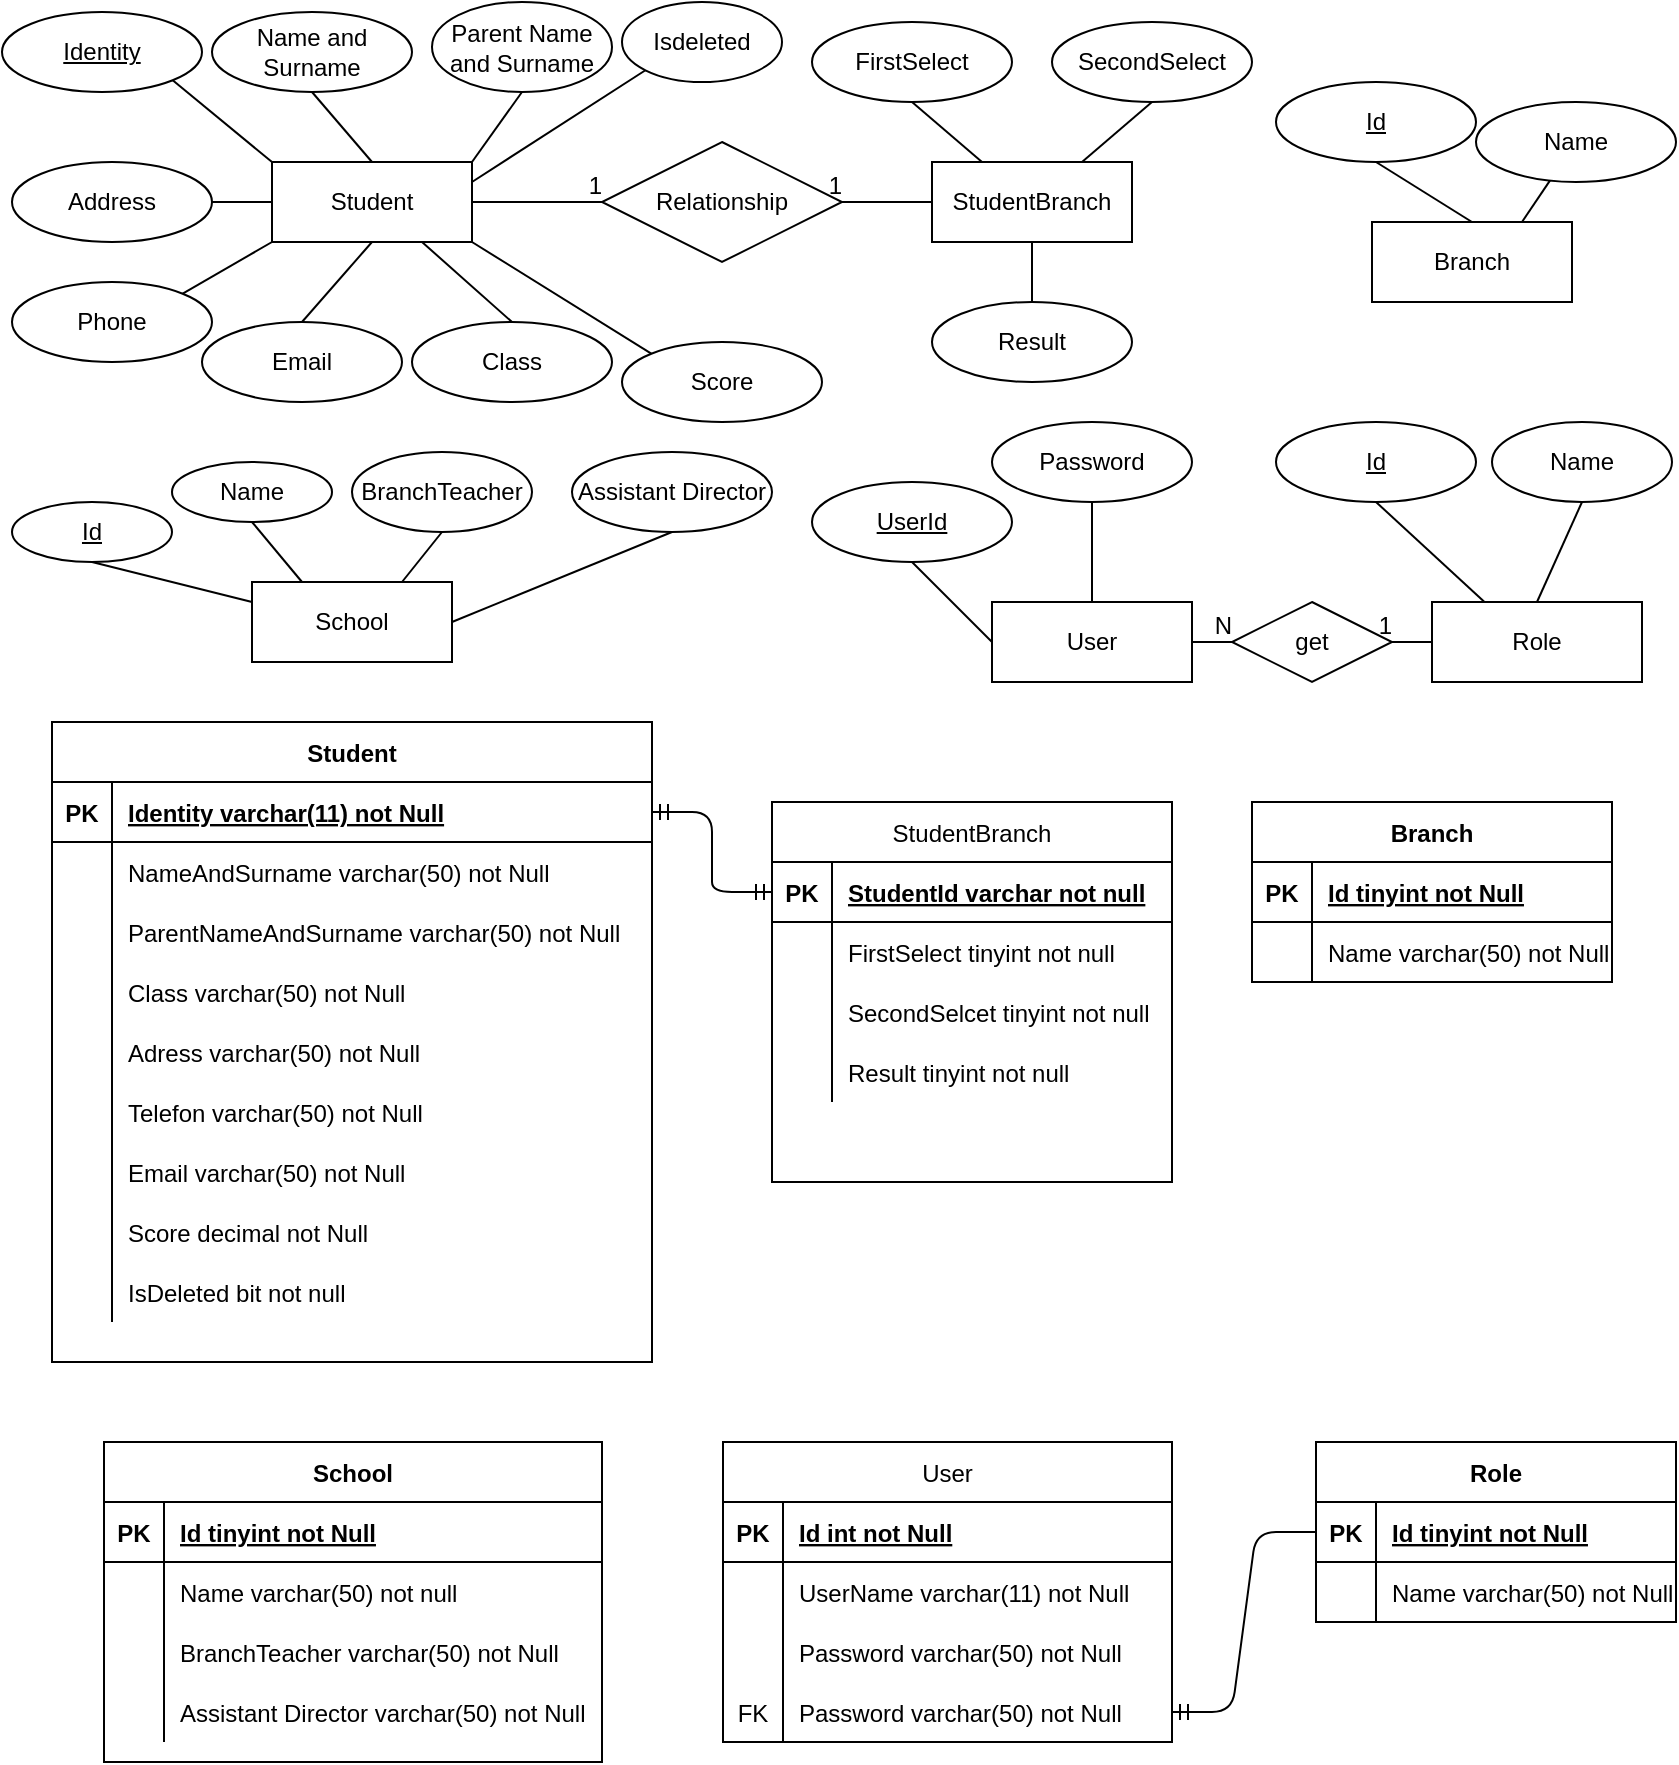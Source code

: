 <mxfile version="14.9.0" type="device"><diagram id="R2lEEEUBdFMjLlhIrx00" name="Page-1"><mxGraphModel dx="1422" dy="794" grid="1" gridSize="10" guides="1" tooltips="1" connect="1" arrows="1" fold="1" page="1" pageScale="1" pageWidth="850" pageHeight="1100" math="0" shadow="0" extFonts="Permanent Marker^https://fonts.googleapis.com/css?family=Permanent+Marker"><root><mxCell id="0"/><mxCell id="1" parent="0"/><mxCell id="97De8J7wqpMZBwGuf4JC-1" value="Student" style="whiteSpace=wrap;html=1;align=center;" parent="1" vertex="1"><mxGeometry x="140" y="90" width="100" height="40" as="geometry"/></mxCell><mxCell id="97De8J7wqpMZBwGuf4JC-2" value="Identity" style="ellipse;whiteSpace=wrap;html=1;align=center;fontStyle=4;" parent="1" vertex="1"><mxGeometry x="5" y="15" width="100" height="40" as="geometry"/></mxCell><mxCell id="97De8J7wqpMZBwGuf4JC-3" value="" style="endArrow=none;html=1;rounded=0;exitX=1;exitY=1;exitDx=0;exitDy=0;entryX=0;entryY=0;entryDx=0;entryDy=0;" parent="1" source="97De8J7wqpMZBwGuf4JC-2" target="97De8J7wqpMZBwGuf4JC-1" edge="1"><mxGeometry relative="1" as="geometry"><mxPoint x="340" y="200" as="sourcePoint"/><mxPoint x="500" y="200" as="targetPoint"/></mxGeometry></mxCell><mxCell id="97De8J7wqpMZBwGuf4JC-4" value="Name and Surname" style="ellipse;whiteSpace=wrap;html=1;align=center;" parent="1" vertex="1"><mxGeometry x="110" y="15" width="100" height="40" as="geometry"/></mxCell><mxCell id="97De8J7wqpMZBwGuf4JC-5" value="" style="endArrow=none;html=1;rounded=0;exitX=0.5;exitY=0;exitDx=0;exitDy=0;entryX=0.5;entryY=1;entryDx=0;entryDy=0;" parent="1" source="97De8J7wqpMZBwGuf4JC-1" target="97De8J7wqpMZBwGuf4JC-4" edge="1"><mxGeometry relative="1" as="geometry"><mxPoint x="340" y="200" as="sourcePoint"/><mxPoint x="500" y="200" as="targetPoint"/></mxGeometry></mxCell><mxCell id="97De8J7wqpMZBwGuf4JC-6" value="Parent Name and Surname" style="ellipse;whiteSpace=wrap;html=1;align=center;" parent="1" vertex="1"><mxGeometry x="220" y="10" width="90" height="45" as="geometry"/></mxCell><mxCell id="97De8J7wqpMZBwGuf4JC-7" value="" style="endArrow=none;html=1;rounded=0;exitX=1;exitY=0;exitDx=0;exitDy=0;entryX=0.5;entryY=1;entryDx=0;entryDy=0;" parent="1" source="97De8J7wqpMZBwGuf4JC-1" target="97De8J7wqpMZBwGuf4JC-6" edge="1"><mxGeometry relative="1" as="geometry"><mxPoint x="340" y="190" as="sourcePoint"/><mxPoint x="500" y="190" as="targetPoint"/></mxGeometry></mxCell><mxCell id="97De8J7wqpMZBwGuf4JC-8" value="Address" style="ellipse;whiteSpace=wrap;html=1;align=center;" parent="1" vertex="1"><mxGeometry x="10" y="90" width="100" height="40" as="geometry"/></mxCell><mxCell id="97De8J7wqpMZBwGuf4JC-9" value="" style="endArrow=none;html=1;rounded=0;exitX=1;exitY=0.5;exitDx=0;exitDy=0;entryX=0;entryY=0.5;entryDx=0;entryDy=0;" parent="1" source="97De8J7wqpMZBwGuf4JC-8" target="97De8J7wqpMZBwGuf4JC-1" edge="1"><mxGeometry relative="1" as="geometry"><mxPoint x="340" y="190" as="sourcePoint"/><mxPoint x="150" y="130" as="targetPoint"/></mxGeometry></mxCell><mxCell id="97De8J7wqpMZBwGuf4JC-10" value="Phone" style="ellipse;whiteSpace=wrap;html=1;align=center;" parent="1" vertex="1"><mxGeometry x="10" y="150" width="100" height="40" as="geometry"/></mxCell><mxCell id="97De8J7wqpMZBwGuf4JC-11" value="Email" style="ellipse;whiteSpace=wrap;html=1;align=center;" parent="1" vertex="1"><mxGeometry x="105" y="170" width="100" height="40" as="geometry"/></mxCell><mxCell id="97De8J7wqpMZBwGuf4JC-12" value="" style="endArrow=none;html=1;rounded=0;exitX=1;exitY=0;exitDx=0;exitDy=0;entryX=0;entryY=1;entryDx=0;entryDy=0;" parent="1" source="97De8J7wqpMZBwGuf4JC-10" target="97De8J7wqpMZBwGuf4JC-1" edge="1"><mxGeometry relative="1" as="geometry"><mxPoint x="340" y="190" as="sourcePoint"/><mxPoint x="500" y="190" as="targetPoint"/></mxGeometry></mxCell><mxCell id="97De8J7wqpMZBwGuf4JC-13" value="" style="endArrow=none;html=1;rounded=0;exitX=0.5;exitY=0;exitDx=0;exitDy=0;entryX=0.5;entryY=1;entryDx=0;entryDy=0;" parent="1" source="97De8J7wqpMZBwGuf4JC-11" target="97De8J7wqpMZBwGuf4JC-1" edge="1"><mxGeometry relative="1" as="geometry"><mxPoint x="340" y="190" as="sourcePoint"/><mxPoint x="500" y="190" as="targetPoint"/></mxGeometry></mxCell><mxCell id="97De8J7wqpMZBwGuf4JC-14" value="Branch" style="whiteSpace=wrap;html=1;align=center;" parent="1" vertex="1"><mxGeometry x="690" y="120" width="100" height="40" as="geometry"/></mxCell><mxCell id="97De8J7wqpMZBwGuf4JC-15" value="Id" style="ellipse;whiteSpace=wrap;html=1;align=center;fontStyle=4;" parent="1" vertex="1"><mxGeometry x="642" y="50" width="100" height="40" as="geometry"/></mxCell><mxCell id="97De8J7wqpMZBwGuf4JC-16" value="" style="endArrow=none;html=1;rounded=0;exitX=0.5;exitY=1;exitDx=0;exitDy=0;entryX=0.5;entryY=0;entryDx=0;entryDy=0;" parent="1" source="97De8J7wqpMZBwGuf4JC-15" target="97De8J7wqpMZBwGuf4JC-14" edge="1"><mxGeometry relative="1" as="geometry"><mxPoint x="340" y="180" as="sourcePoint"/><mxPoint x="500" y="180" as="targetPoint"/></mxGeometry></mxCell><mxCell id="97De8J7wqpMZBwGuf4JC-17" value="Name" style="ellipse;whiteSpace=wrap;html=1;align=center;" parent="1" vertex="1"><mxGeometry x="742" y="60" width="100" height="40" as="geometry"/></mxCell><mxCell id="97De8J7wqpMZBwGuf4JC-18" value="" style="endArrow=none;html=1;rounded=0;exitX=0.75;exitY=0;exitDx=0;exitDy=0;" parent="1" source="97De8J7wqpMZBwGuf4JC-14" target="97De8J7wqpMZBwGuf4JC-17" edge="1"><mxGeometry relative="1" as="geometry"><mxPoint x="340" y="180" as="sourcePoint"/><mxPoint x="500" y="180" as="targetPoint"/></mxGeometry></mxCell><mxCell id="97De8J7wqpMZBwGuf4JC-25" value="FirstSelect" style="ellipse;whiteSpace=wrap;html=1;align=center;" parent="1" vertex="1"><mxGeometry x="410" y="20" width="100" height="40" as="geometry"/></mxCell><mxCell id="97De8J7wqpMZBwGuf4JC-26" value="SecondSelect" style="ellipse;whiteSpace=wrap;html=1;align=center;" parent="1" vertex="1"><mxGeometry x="530" y="20" width="100" height="40" as="geometry"/></mxCell><mxCell id="97De8J7wqpMZBwGuf4JC-27" value="" style="endArrow=none;html=1;rounded=0;entryX=0.5;entryY=1;entryDx=0;entryDy=0;exitX=0.25;exitY=0;exitDx=0;exitDy=0;" parent="1" source="XwxgUfTEOvH35f6z89Vo-7" target="97De8J7wqpMZBwGuf4JC-25" edge="1"><mxGeometry relative="1" as="geometry"><mxPoint x="464" y="80" as="sourcePoint"/><mxPoint x="442" y="60" as="targetPoint"/></mxGeometry></mxCell><mxCell id="97De8J7wqpMZBwGuf4JC-28" value="" style="endArrow=none;html=1;rounded=0;exitX=0.75;exitY=0;exitDx=0;exitDy=0;entryX=0.5;entryY=1;entryDx=0;entryDy=0;" parent="1" source="XwxgUfTEOvH35f6z89Vo-7" target="97De8J7wqpMZBwGuf4JC-26" edge="1"><mxGeometry relative="1" as="geometry"><mxPoint x="512.0" y="95" as="sourcePoint"/><mxPoint x="540" y="70" as="targetPoint"/></mxGeometry></mxCell><mxCell id="97De8J7wqpMZBwGuf4JC-31" value="Class" style="ellipse;whiteSpace=wrap;html=1;align=center;" parent="1" vertex="1"><mxGeometry x="210" y="170" width="100" height="40" as="geometry"/></mxCell><mxCell id="97De8J7wqpMZBwGuf4JC-32" value="" style="endArrow=none;html=1;rounded=0;entryX=0.5;entryY=0;entryDx=0;entryDy=0;exitX=0.75;exitY=1;exitDx=0;exitDy=0;" parent="1" source="97De8J7wqpMZBwGuf4JC-1" target="97De8J7wqpMZBwGuf4JC-31" edge="1"><mxGeometry relative="1" as="geometry"><mxPoint x="250" y="140" as="sourcePoint"/><mxPoint x="290" y="150" as="targetPoint"/></mxGeometry></mxCell><mxCell id="97De8J7wqpMZBwGuf4JC-33" value="School" style="whiteSpace=wrap;html=1;align=center;" parent="1" vertex="1"><mxGeometry x="130" y="300" width="100" height="40" as="geometry"/></mxCell><mxCell id="97De8J7wqpMZBwGuf4JC-34" value="Id" style="ellipse;whiteSpace=wrap;html=1;align=center;fontStyle=4;" parent="1" vertex="1"><mxGeometry x="10" y="260" width="80" height="30" as="geometry"/></mxCell><mxCell id="97De8J7wqpMZBwGuf4JC-35" value="Name" style="ellipse;whiteSpace=wrap;html=1;align=center;" parent="1" vertex="1"><mxGeometry x="90" y="240" width="80" height="30" as="geometry"/></mxCell><mxCell id="97De8J7wqpMZBwGuf4JC-36" value="BranchTeacher" style="ellipse;whiteSpace=wrap;html=1;align=center;" parent="1" vertex="1"><mxGeometry x="180" y="235" width="90" height="40" as="geometry"/></mxCell><mxCell id="97De8J7wqpMZBwGuf4JC-37" value="Assistant Director" style="ellipse;whiteSpace=wrap;html=1;align=center;" parent="1" vertex="1"><mxGeometry x="290" y="235" width="100" height="40" as="geometry"/></mxCell><mxCell id="97De8J7wqpMZBwGuf4JC-38" value="" style="endArrow=none;html=1;rounded=0;exitX=0.5;exitY=1;exitDx=0;exitDy=0;entryX=0;entryY=0.25;entryDx=0;entryDy=0;" parent="1" source="97De8J7wqpMZBwGuf4JC-34" target="97De8J7wqpMZBwGuf4JC-33" edge="1"><mxGeometry relative="1" as="geometry"><mxPoint x="340" y="280" as="sourcePoint"/><mxPoint x="500" y="280" as="targetPoint"/></mxGeometry></mxCell><mxCell id="97De8J7wqpMZBwGuf4JC-39" value="" style="endArrow=none;html=1;rounded=0;exitX=0.25;exitY=0;exitDx=0;exitDy=0;entryX=0.5;entryY=1;entryDx=0;entryDy=0;" parent="1" source="97De8J7wqpMZBwGuf4JC-33" target="97De8J7wqpMZBwGuf4JC-35" edge="1"><mxGeometry relative="1" as="geometry"><mxPoint x="340" y="280" as="sourcePoint"/><mxPoint x="500" y="280" as="targetPoint"/></mxGeometry></mxCell><mxCell id="97De8J7wqpMZBwGuf4JC-40" value="" style="endArrow=none;html=1;rounded=0;entryX=0.5;entryY=1;entryDx=0;entryDy=0;exitX=0.75;exitY=0;exitDx=0;exitDy=0;" parent="1" source="97De8J7wqpMZBwGuf4JC-33" target="97De8J7wqpMZBwGuf4JC-36" edge="1"><mxGeometry relative="1" as="geometry"><mxPoint x="200" y="290" as="sourcePoint"/><mxPoint x="220" y="280" as="targetPoint"/></mxGeometry></mxCell><mxCell id="97De8J7wqpMZBwGuf4JC-41" value="" style="endArrow=none;html=1;rounded=0;exitX=1;exitY=0.5;exitDx=0;exitDy=0;entryX=0.5;entryY=1;entryDx=0;entryDy=0;" parent="1" source="97De8J7wqpMZBwGuf4JC-33" target="97De8J7wqpMZBwGuf4JC-37" edge="1"><mxGeometry relative="1" as="geometry"><mxPoint x="340" y="280" as="sourcePoint"/><mxPoint x="500" y="280" as="targetPoint"/></mxGeometry></mxCell><mxCell id="97De8J7wqpMZBwGuf4JC-42" value="Student" style="shape=table;startSize=30;container=1;collapsible=1;childLayout=tableLayout;fixedRows=1;rowLines=0;fontStyle=1;align=center;resizeLast=1;" parent="1" vertex="1"><mxGeometry x="30" y="370" width="300" height="320" as="geometry"/></mxCell><mxCell id="97De8J7wqpMZBwGuf4JC-43" value="" style="shape=partialRectangle;collapsible=0;dropTarget=0;pointerEvents=0;fillColor=none;top=0;left=0;bottom=1;right=0;points=[[0,0.5],[1,0.5]];portConstraint=eastwest;" parent="97De8J7wqpMZBwGuf4JC-42" vertex="1"><mxGeometry y="30" width="300" height="30" as="geometry"/></mxCell><mxCell id="97De8J7wqpMZBwGuf4JC-44" value="PK" style="shape=partialRectangle;connectable=0;fillColor=none;top=0;left=0;bottom=0;right=0;fontStyle=1;overflow=hidden;" parent="97De8J7wqpMZBwGuf4JC-43" vertex="1"><mxGeometry width="30" height="30" as="geometry"/></mxCell><mxCell id="97De8J7wqpMZBwGuf4JC-45" value="Identity varchar(11) not Null" style="shape=partialRectangle;connectable=0;fillColor=none;top=0;left=0;bottom=0;right=0;align=left;spacingLeft=6;fontStyle=5;overflow=hidden;" parent="97De8J7wqpMZBwGuf4JC-43" vertex="1"><mxGeometry x="30" width="270" height="30" as="geometry"/></mxCell><mxCell id="97De8J7wqpMZBwGuf4JC-46" value="" style="shape=partialRectangle;collapsible=0;dropTarget=0;pointerEvents=0;fillColor=none;top=0;left=0;bottom=0;right=0;points=[[0,0.5],[1,0.5]];portConstraint=eastwest;" parent="97De8J7wqpMZBwGuf4JC-42" vertex="1"><mxGeometry y="60" width="300" height="30" as="geometry"/></mxCell><mxCell id="97De8J7wqpMZBwGuf4JC-47" value="" style="shape=partialRectangle;connectable=0;fillColor=none;top=0;left=0;bottom=0;right=0;editable=1;overflow=hidden;" parent="97De8J7wqpMZBwGuf4JC-46" vertex="1"><mxGeometry width="30" height="30" as="geometry"/></mxCell><mxCell id="97De8J7wqpMZBwGuf4JC-48" value="NameAndSurname varchar(50) not Null" style="shape=partialRectangle;connectable=0;fillColor=none;top=0;left=0;bottom=0;right=0;align=left;spacingLeft=6;overflow=hidden;" parent="97De8J7wqpMZBwGuf4JC-46" vertex="1"><mxGeometry x="30" width="270" height="30" as="geometry"/></mxCell><mxCell id="97De8J7wqpMZBwGuf4JC-49" value="" style="shape=partialRectangle;collapsible=0;dropTarget=0;pointerEvents=0;fillColor=none;top=0;left=0;bottom=0;right=0;points=[[0,0.5],[1,0.5]];portConstraint=eastwest;" parent="97De8J7wqpMZBwGuf4JC-42" vertex="1"><mxGeometry y="90" width="300" height="30" as="geometry"/></mxCell><mxCell id="97De8J7wqpMZBwGuf4JC-50" value="" style="shape=partialRectangle;connectable=0;fillColor=none;top=0;left=0;bottom=0;right=0;editable=1;overflow=hidden;" parent="97De8J7wqpMZBwGuf4JC-49" vertex="1"><mxGeometry width="30" height="30" as="geometry"/></mxCell><mxCell id="97De8J7wqpMZBwGuf4JC-51" value="ParentNameAndSurname varchar(50) not Null" style="shape=partialRectangle;connectable=0;fillColor=none;top=0;left=0;bottom=0;right=0;align=left;spacingLeft=6;overflow=hidden;" parent="97De8J7wqpMZBwGuf4JC-49" vertex="1"><mxGeometry x="30" width="270" height="30" as="geometry"/></mxCell><mxCell id="97De8J7wqpMZBwGuf4JC-52" value="" style="shape=partialRectangle;collapsible=0;dropTarget=0;pointerEvents=0;fillColor=none;top=0;left=0;bottom=0;right=0;points=[[0,0.5],[1,0.5]];portConstraint=eastwest;" parent="97De8J7wqpMZBwGuf4JC-42" vertex="1"><mxGeometry y="120" width="300" height="30" as="geometry"/></mxCell><mxCell id="97De8J7wqpMZBwGuf4JC-53" value="" style="shape=partialRectangle;connectable=0;fillColor=none;top=0;left=0;bottom=0;right=0;editable=1;overflow=hidden;" parent="97De8J7wqpMZBwGuf4JC-52" vertex="1"><mxGeometry width="30" height="30" as="geometry"/></mxCell><mxCell id="97De8J7wqpMZBwGuf4JC-54" value="Class varchar(50) not Null" style="shape=partialRectangle;connectable=0;fillColor=none;top=0;left=0;bottom=0;right=0;align=left;spacingLeft=6;overflow=hidden;" parent="97De8J7wqpMZBwGuf4JC-52" vertex="1"><mxGeometry x="30" width="270" height="30" as="geometry"/></mxCell><mxCell id="97De8J7wqpMZBwGuf4JC-55" value="" style="shape=partialRectangle;collapsible=0;dropTarget=0;pointerEvents=0;fillColor=none;top=0;left=0;bottom=0;right=0;points=[[0,0.5],[1,0.5]];portConstraint=eastwest;" parent="97De8J7wqpMZBwGuf4JC-42" vertex="1"><mxGeometry y="150" width="300" height="30" as="geometry"/></mxCell><mxCell id="97De8J7wqpMZBwGuf4JC-56" value="" style="shape=partialRectangle;connectable=0;fillColor=none;top=0;left=0;bottom=0;right=0;editable=1;overflow=hidden;" parent="97De8J7wqpMZBwGuf4JC-55" vertex="1"><mxGeometry width="30" height="30" as="geometry"/></mxCell><mxCell id="97De8J7wqpMZBwGuf4JC-57" value="Adress varchar(50) not Null" style="shape=partialRectangle;connectable=0;fillColor=none;top=0;left=0;bottom=0;right=0;align=left;spacingLeft=6;overflow=hidden;" parent="97De8J7wqpMZBwGuf4JC-55" vertex="1"><mxGeometry x="30" width="270" height="30" as="geometry"/></mxCell><mxCell id="97De8J7wqpMZBwGuf4JC-58" value="" style="shape=partialRectangle;collapsible=0;dropTarget=0;pointerEvents=0;fillColor=none;top=0;left=0;bottom=0;right=0;points=[[0,0.5],[1,0.5]];portConstraint=eastwest;" parent="97De8J7wqpMZBwGuf4JC-42" vertex="1"><mxGeometry y="180" width="300" height="30" as="geometry"/></mxCell><mxCell id="97De8J7wqpMZBwGuf4JC-59" value="" style="shape=partialRectangle;connectable=0;fillColor=none;top=0;left=0;bottom=0;right=0;editable=1;overflow=hidden;" parent="97De8J7wqpMZBwGuf4JC-58" vertex="1"><mxGeometry width="30" height="30" as="geometry"/></mxCell><mxCell id="97De8J7wqpMZBwGuf4JC-60" value="Telefon varchar(50) not Null" style="shape=partialRectangle;connectable=0;fillColor=none;top=0;left=0;bottom=0;right=0;align=left;spacingLeft=6;overflow=hidden;" parent="97De8J7wqpMZBwGuf4JC-58" vertex="1"><mxGeometry x="30" width="270" height="30" as="geometry"/></mxCell><mxCell id="97De8J7wqpMZBwGuf4JC-61" value="" style="shape=partialRectangle;collapsible=0;dropTarget=0;pointerEvents=0;fillColor=none;top=0;left=0;bottom=0;right=0;points=[[0,0.5],[1,0.5]];portConstraint=eastwest;" parent="97De8J7wqpMZBwGuf4JC-42" vertex="1"><mxGeometry y="210" width="300" height="30" as="geometry"/></mxCell><mxCell id="97De8J7wqpMZBwGuf4JC-62" value="" style="shape=partialRectangle;connectable=0;fillColor=none;top=0;left=0;bottom=0;right=0;editable=1;overflow=hidden;" parent="97De8J7wqpMZBwGuf4JC-61" vertex="1"><mxGeometry width="30" height="30" as="geometry"/></mxCell><mxCell id="97De8J7wqpMZBwGuf4JC-63" value="Email varchar(50) not Null" style="shape=partialRectangle;connectable=0;fillColor=none;top=0;left=0;bottom=0;right=0;align=left;spacingLeft=6;overflow=hidden;" parent="97De8J7wqpMZBwGuf4JC-61" vertex="1"><mxGeometry x="30" width="270" height="30" as="geometry"/></mxCell><mxCell id="vml99nLwDHOXrEJTXJeu-4" value="" style="shape=partialRectangle;collapsible=0;dropTarget=0;pointerEvents=0;fillColor=none;top=0;left=0;bottom=0;right=0;points=[[0,0.5],[1,0.5]];portConstraint=eastwest;" parent="97De8J7wqpMZBwGuf4JC-42" vertex="1"><mxGeometry y="240" width="300" height="30" as="geometry"/></mxCell><mxCell id="vml99nLwDHOXrEJTXJeu-5" value="" style="shape=partialRectangle;connectable=0;fillColor=none;top=0;left=0;bottom=0;right=0;editable=1;overflow=hidden;" parent="vml99nLwDHOXrEJTXJeu-4" vertex="1"><mxGeometry width="30" height="30" as="geometry"/></mxCell><mxCell id="vml99nLwDHOXrEJTXJeu-6" value="Score decimal not Null" style="shape=partialRectangle;connectable=0;fillColor=none;top=0;left=0;bottom=0;right=0;align=left;spacingLeft=6;overflow=hidden;" parent="vml99nLwDHOXrEJTXJeu-4" vertex="1"><mxGeometry x="30" width="270" height="30" as="geometry"/></mxCell><mxCell id="97De8J7wqpMZBwGuf4JC-107" value="" style="shape=partialRectangle;collapsible=0;dropTarget=0;pointerEvents=0;fillColor=none;top=0;left=0;bottom=0;right=0;points=[[0,0.5],[1,0.5]];portConstraint=eastwest;" parent="97De8J7wqpMZBwGuf4JC-42" vertex="1"><mxGeometry y="270" width="300" height="30" as="geometry"/></mxCell><mxCell id="97De8J7wqpMZBwGuf4JC-108" value="" style="shape=partialRectangle;connectable=0;fillColor=none;top=0;left=0;bottom=0;right=0;editable=1;overflow=hidden;fontStyle=1" parent="97De8J7wqpMZBwGuf4JC-107" vertex="1"><mxGeometry width="30" height="30" as="geometry"/></mxCell><mxCell id="97De8J7wqpMZBwGuf4JC-109" value="IsDeleted bit not null" style="shape=partialRectangle;connectable=0;fillColor=none;top=0;left=0;bottom=0;right=0;align=left;spacingLeft=6;overflow=hidden;" parent="97De8J7wqpMZBwGuf4JC-107" vertex="1"><mxGeometry x="30" width="270" height="30" as="geometry"/></mxCell><mxCell id="97De8J7wqpMZBwGuf4JC-64" value="Branch" style="shape=table;startSize=30;container=1;collapsible=1;childLayout=tableLayout;fixedRows=1;rowLines=0;fontStyle=1;align=center;resizeLast=1;" parent="1" vertex="1"><mxGeometry x="630" y="410" width="180" height="90" as="geometry"/></mxCell><mxCell id="97De8J7wqpMZBwGuf4JC-65" value="" style="shape=partialRectangle;collapsible=0;dropTarget=0;pointerEvents=0;fillColor=none;top=0;left=0;bottom=1;right=0;points=[[0,0.5],[1,0.5]];portConstraint=eastwest;" parent="97De8J7wqpMZBwGuf4JC-64" vertex="1"><mxGeometry y="30" width="180" height="30" as="geometry"/></mxCell><mxCell id="97De8J7wqpMZBwGuf4JC-66" value="PK" style="shape=partialRectangle;connectable=0;fillColor=none;top=0;left=0;bottom=0;right=0;fontStyle=1;overflow=hidden;" parent="97De8J7wqpMZBwGuf4JC-65" vertex="1"><mxGeometry width="30" height="30" as="geometry"/></mxCell><mxCell id="97De8J7wqpMZBwGuf4JC-67" value="Id tinyint not Null" style="shape=partialRectangle;connectable=0;fillColor=none;top=0;left=0;bottom=0;right=0;align=left;spacingLeft=6;fontStyle=5;overflow=hidden;" parent="97De8J7wqpMZBwGuf4JC-65" vertex="1"><mxGeometry x="30" width="150" height="30" as="geometry"/></mxCell><mxCell id="97De8J7wqpMZBwGuf4JC-68" value="" style="shape=partialRectangle;collapsible=0;dropTarget=0;pointerEvents=0;fillColor=none;top=0;left=0;bottom=0;right=0;points=[[0,0.5],[1,0.5]];portConstraint=eastwest;" parent="97De8J7wqpMZBwGuf4JC-64" vertex="1"><mxGeometry y="60" width="180" height="30" as="geometry"/></mxCell><mxCell id="97De8J7wqpMZBwGuf4JC-69" value="" style="shape=partialRectangle;connectable=0;fillColor=none;top=0;left=0;bottom=0;right=0;editable=1;overflow=hidden;" parent="97De8J7wqpMZBwGuf4JC-68" vertex="1"><mxGeometry width="30" height="30" as="geometry"/></mxCell><mxCell id="97De8J7wqpMZBwGuf4JC-70" value="Name varchar(50) not Null" style="shape=partialRectangle;connectable=0;fillColor=none;top=0;left=0;bottom=0;right=0;align=left;spacingLeft=6;overflow=hidden;" parent="97De8J7wqpMZBwGuf4JC-68" vertex="1"><mxGeometry x="30" width="150" height="30" as="geometry"/></mxCell><mxCell id="97De8J7wqpMZBwGuf4JC-77" value="StudentBranch" style="shape=table;startSize=30;container=1;collapsible=1;childLayout=tableLayout;fixedRows=1;rowLines=0;fontStyle=0;align=center;resizeLast=1;" parent="1" vertex="1"><mxGeometry x="390" y="410" width="200" height="190" as="geometry"/></mxCell><mxCell id="97De8J7wqpMZBwGuf4JC-78" value="" style="shape=partialRectangle;collapsible=0;dropTarget=0;pointerEvents=0;fillColor=none;top=0;left=0;bottom=1;right=0;points=[[0,0.5],[1,0.5]];portConstraint=eastwest;" parent="97De8J7wqpMZBwGuf4JC-77" vertex="1"><mxGeometry y="30" width="200" height="30" as="geometry"/></mxCell><mxCell id="97De8J7wqpMZBwGuf4JC-79" value="PK" style="shape=partialRectangle;connectable=0;fillColor=none;top=0;left=0;bottom=0;right=0;fontStyle=1;overflow=hidden;" parent="97De8J7wqpMZBwGuf4JC-78" vertex="1"><mxGeometry width="30" height="30" as="geometry"/></mxCell><mxCell id="97De8J7wqpMZBwGuf4JC-80" value="StudentId varchar not null" style="shape=partialRectangle;connectable=0;fillColor=none;top=0;left=0;bottom=0;right=0;align=left;spacingLeft=6;fontStyle=5;overflow=hidden;" parent="97De8J7wqpMZBwGuf4JC-78" vertex="1"><mxGeometry x="30" width="170" height="30" as="geometry"/></mxCell><mxCell id="97De8J7wqpMZBwGuf4JC-84" value="" style="shape=partialRectangle;collapsible=0;dropTarget=0;pointerEvents=0;fillColor=none;top=0;left=0;bottom=0;right=0;points=[[0,0.5],[1,0.5]];portConstraint=eastwest;" parent="97De8J7wqpMZBwGuf4JC-77" vertex="1"><mxGeometry y="60" width="200" height="30" as="geometry"/></mxCell><mxCell id="97De8J7wqpMZBwGuf4JC-85" value="" style="shape=partialRectangle;connectable=0;fillColor=none;top=0;left=0;bottom=0;right=0;editable=1;overflow=hidden;fontStyle=1" parent="97De8J7wqpMZBwGuf4JC-84" vertex="1"><mxGeometry width="30" height="30" as="geometry"/></mxCell><mxCell id="97De8J7wqpMZBwGuf4JC-86" value="FirstSelect tinyint not null" style="shape=partialRectangle;connectable=0;fillColor=none;top=0;left=0;bottom=0;right=0;align=left;spacingLeft=6;overflow=hidden;" parent="97De8J7wqpMZBwGuf4JC-84" vertex="1"><mxGeometry x="30" width="170" height="30" as="geometry"/></mxCell><mxCell id="97De8J7wqpMZBwGuf4JC-87" value="" style="shape=partialRectangle;collapsible=0;dropTarget=0;pointerEvents=0;fillColor=none;top=0;left=0;bottom=0;right=0;points=[[0,0.5],[1,0.5]];portConstraint=eastwest;" parent="97De8J7wqpMZBwGuf4JC-77" vertex="1"><mxGeometry y="90" width="200" height="30" as="geometry"/></mxCell><mxCell id="97De8J7wqpMZBwGuf4JC-88" value="" style="shape=partialRectangle;connectable=0;fillColor=none;top=0;left=0;bottom=0;right=0;editable=1;overflow=hidden;fontStyle=1" parent="97De8J7wqpMZBwGuf4JC-87" vertex="1"><mxGeometry width="30" height="30" as="geometry"/></mxCell><mxCell id="97De8J7wqpMZBwGuf4JC-89" value="SecondSelcet tinyint not null" style="shape=partialRectangle;connectable=0;fillColor=none;top=0;left=0;bottom=0;right=0;align=left;spacingLeft=6;overflow=hidden;" parent="97De8J7wqpMZBwGuf4JC-87" vertex="1"><mxGeometry x="30" width="170" height="30" as="geometry"/></mxCell><mxCell id="_RG1Hf5P9m7vRYB4KNyP-4" value="" style="shape=partialRectangle;collapsible=0;dropTarget=0;pointerEvents=0;fillColor=none;top=0;left=0;bottom=0;right=0;points=[[0,0.5],[1,0.5]];portConstraint=eastwest;" vertex="1" parent="97De8J7wqpMZBwGuf4JC-77"><mxGeometry y="120" width="200" height="30" as="geometry"/></mxCell><mxCell id="_RG1Hf5P9m7vRYB4KNyP-5" value="" style="shape=partialRectangle;connectable=0;fillColor=none;top=0;left=0;bottom=0;right=0;editable=1;overflow=hidden;fontStyle=1" vertex="1" parent="_RG1Hf5P9m7vRYB4KNyP-4"><mxGeometry width="30" height="30" as="geometry"/></mxCell><mxCell id="_RG1Hf5P9m7vRYB4KNyP-6" value="Result tinyint not null" style="shape=partialRectangle;connectable=0;fillColor=none;top=0;left=0;bottom=0;right=0;align=left;spacingLeft=6;overflow=hidden;" vertex="1" parent="_RG1Hf5P9m7vRYB4KNyP-4"><mxGeometry x="30" width="170" height="30" as="geometry"/></mxCell><mxCell id="97De8J7wqpMZBwGuf4JC-94" value="School" style="shape=table;startSize=30;container=1;collapsible=1;childLayout=tableLayout;fixedRows=1;rowLines=0;fontStyle=1;align=center;resizeLast=1;" parent="1" vertex="1"><mxGeometry x="56" y="730" width="249" height="160" as="geometry"/></mxCell><mxCell id="97De8J7wqpMZBwGuf4JC-95" value="" style="shape=partialRectangle;collapsible=0;dropTarget=0;pointerEvents=0;fillColor=none;top=0;left=0;bottom=1;right=0;points=[[0,0.5],[1,0.5]];portConstraint=eastwest;" parent="97De8J7wqpMZBwGuf4JC-94" vertex="1"><mxGeometry y="30" width="249" height="30" as="geometry"/></mxCell><mxCell id="97De8J7wqpMZBwGuf4JC-96" value="PK" style="shape=partialRectangle;connectable=0;fillColor=none;top=0;left=0;bottom=0;right=0;fontStyle=1;overflow=hidden;" parent="97De8J7wqpMZBwGuf4JC-95" vertex="1"><mxGeometry width="30" height="30" as="geometry"/></mxCell><mxCell id="97De8J7wqpMZBwGuf4JC-97" value="Id tinyint not Null" style="shape=partialRectangle;connectable=0;fillColor=none;top=0;left=0;bottom=0;right=0;align=left;spacingLeft=6;fontStyle=5;overflow=hidden;" parent="97De8J7wqpMZBwGuf4JC-95" vertex="1"><mxGeometry x="30" width="219" height="30" as="geometry"/></mxCell><mxCell id="97De8J7wqpMZBwGuf4JC-98" value="" style="shape=partialRectangle;collapsible=0;dropTarget=0;pointerEvents=0;fillColor=none;top=0;left=0;bottom=0;right=0;points=[[0,0.5],[1,0.5]];portConstraint=eastwest;" parent="97De8J7wqpMZBwGuf4JC-94" vertex="1"><mxGeometry y="60" width="249" height="30" as="geometry"/></mxCell><mxCell id="97De8J7wqpMZBwGuf4JC-99" value="" style="shape=partialRectangle;connectable=0;fillColor=none;top=0;left=0;bottom=0;right=0;editable=1;overflow=hidden;" parent="97De8J7wqpMZBwGuf4JC-98" vertex="1"><mxGeometry width="30" height="30" as="geometry"/></mxCell><mxCell id="97De8J7wqpMZBwGuf4JC-100" value="Name varchar(50) not null" style="shape=partialRectangle;connectable=0;fillColor=none;top=0;left=0;bottom=0;right=0;align=left;spacingLeft=6;overflow=hidden;" parent="97De8J7wqpMZBwGuf4JC-98" vertex="1"><mxGeometry x="30" width="219" height="30" as="geometry"/></mxCell><mxCell id="97De8J7wqpMZBwGuf4JC-101" value="" style="shape=partialRectangle;collapsible=0;dropTarget=0;pointerEvents=0;fillColor=none;top=0;left=0;bottom=0;right=0;points=[[0,0.5],[1,0.5]];portConstraint=eastwest;" parent="97De8J7wqpMZBwGuf4JC-94" vertex="1"><mxGeometry y="90" width="249" height="30" as="geometry"/></mxCell><mxCell id="97De8J7wqpMZBwGuf4JC-102" value="" style="shape=partialRectangle;connectable=0;fillColor=none;top=0;left=0;bottom=0;right=0;editable=1;overflow=hidden;" parent="97De8J7wqpMZBwGuf4JC-101" vertex="1"><mxGeometry width="30" height="30" as="geometry"/></mxCell><mxCell id="97De8J7wqpMZBwGuf4JC-103" value="BranchTeacher varchar(50) not Null" style="shape=partialRectangle;connectable=0;fillColor=none;top=0;left=0;bottom=0;right=0;align=left;spacingLeft=6;overflow=hidden;" parent="97De8J7wqpMZBwGuf4JC-101" vertex="1"><mxGeometry x="30" width="219" height="30" as="geometry"/></mxCell><mxCell id="97De8J7wqpMZBwGuf4JC-104" value="" style="shape=partialRectangle;collapsible=0;dropTarget=0;pointerEvents=0;fillColor=none;top=0;left=0;bottom=0;right=0;points=[[0,0.5],[1,0.5]];portConstraint=eastwest;" parent="97De8J7wqpMZBwGuf4JC-94" vertex="1"><mxGeometry y="120" width="249" height="30" as="geometry"/></mxCell><mxCell id="97De8J7wqpMZBwGuf4JC-105" value="" style="shape=partialRectangle;connectable=0;fillColor=none;top=0;left=0;bottom=0;right=0;editable=1;overflow=hidden;" parent="97De8J7wqpMZBwGuf4JC-104" vertex="1"><mxGeometry width="30" height="30" as="geometry"/></mxCell><mxCell id="97De8J7wqpMZBwGuf4JC-106" value="Assistant Director varchar(50) not Null" style="shape=partialRectangle;connectable=0;fillColor=none;top=0;left=0;bottom=0;right=0;align=left;spacingLeft=6;overflow=hidden;" parent="97De8J7wqpMZBwGuf4JC-104" vertex="1"><mxGeometry x="30" width="219" height="30" as="geometry"/></mxCell><mxCell id="vml99nLwDHOXrEJTXJeu-1" value="Score" style="ellipse;whiteSpace=wrap;html=1;align=center;" parent="1" vertex="1"><mxGeometry x="315" y="180" width="100" height="40" as="geometry"/></mxCell><mxCell id="vml99nLwDHOXrEJTXJeu-3" value="" style="endArrow=none;html=1;rounded=0;exitX=1;exitY=1;exitDx=0;exitDy=0;entryX=0;entryY=0;entryDx=0;entryDy=0;" parent="1" source="97De8J7wqpMZBwGuf4JC-1" target="vml99nLwDHOXrEJTXJeu-1" edge="1"><mxGeometry relative="1" as="geometry"><mxPoint x="570" y="300" as="sourcePoint"/><mxPoint x="300" y="140" as="targetPoint"/></mxGeometry></mxCell><mxCell id="5dJDabWyMKRMzFHYLf5F-2" value="UserId" style="ellipse;whiteSpace=wrap;html=1;align=center;fontStyle=4;" parent="1" vertex="1"><mxGeometry x="410" y="250" width="100" height="40" as="geometry"/></mxCell><mxCell id="5dJDabWyMKRMzFHYLf5F-3" value="User" style="whiteSpace=wrap;html=1;align=center;" parent="1" vertex="1"><mxGeometry x="500" y="310" width="100" height="40" as="geometry"/></mxCell><mxCell id="5dJDabWyMKRMzFHYLf5F-5" value="Password" style="ellipse;whiteSpace=wrap;html=1;align=center;" parent="1" vertex="1"><mxGeometry x="500" y="220" width="100" height="40" as="geometry"/></mxCell><mxCell id="5dJDabWyMKRMzFHYLf5F-6" value="" style="endArrow=none;html=1;rounded=0;exitX=0.5;exitY=1;exitDx=0;exitDy=0;entryX=0;entryY=0.5;entryDx=0;entryDy=0;" parent="1" source="5dJDabWyMKRMzFHYLf5F-2" target="5dJDabWyMKRMzFHYLf5F-3" edge="1"><mxGeometry relative="1" as="geometry"><mxPoint x="350" y="380" as="sourcePoint"/><mxPoint x="510" y="380" as="targetPoint"/></mxGeometry></mxCell><mxCell id="5dJDabWyMKRMzFHYLf5F-8" value="" style="endArrow=none;html=1;rounded=0;entryX=0.5;entryY=1;entryDx=0;entryDy=0;exitX=0.5;exitY=0;exitDx=0;exitDy=0;" parent="1" source="5dJDabWyMKRMzFHYLf5F-3" target="5dJDabWyMKRMzFHYLf5F-5" edge="1"><mxGeometry relative="1" as="geometry"><mxPoint x="350" y="380" as="sourcePoint"/><mxPoint x="510" y="380" as="targetPoint"/></mxGeometry></mxCell><mxCell id="5dJDabWyMKRMzFHYLf5F-9" value="User" style="shape=table;startSize=30;container=1;collapsible=1;childLayout=tableLayout;fixedRows=1;rowLines=0;fontStyle=0;align=center;resizeLast=1;" parent="1" vertex="1"><mxGeometry x="365.5" y="730" width="224.5" height="150" as="geometry"/></mxCell><mxCell id="5dJDabWyMKRMzFHYLf5F-10" value="" style="shape=partialRectangle;collapsible=0;dropTarget=0;pointerEvents=0;fillColor=none;top=0;left=0;bottom=1;right=0;points=[[0,0.5],[1,0.5]];portConstraint=eastwest;" parent="5dJDabWyMKRMzFHYLf5F-9" vertex="1"><mxGeometry y="30" width="224.5" height="30" as="geometry"/></mxCell><mxCell id="5dJDabWyMKRMzFHYLf5F-11" value="PK" style="shape=partialRectangle;connectable=0;fillColor=none;top=0;left=0;bottom=0;right=0;fontStyle=1;overflow=hidden;" parent="5dJDabWyMKRMzFHYLf5F-10" vertex="1"><mxGeometry width="30" height="30" as="geometry"/></mxCell><mxCell id="5dJDabWyMKRMzFHYLf5F-12" value="Id int not Null" style="shape=partialRectangle;connectable=0;fillColor=none;top=0;left=0;bottom=0;right=0;align=left;spacingLeft=6;fontStyle=5;overflow=hidden;" parent="5dJDabWyMKRMzFHYLf5F-10" vertex="1"><mxGeometry x="30" width="194.5" height="30" as="geometry"/></mxCell><mxCell id="5dJDabWyMKRMzFHYLf5F-13" value="" style="shape=partialRectangle;collapsible=0;dropTarget=0;pointerEvents=0;fillColor=none;top=0;left=0;bottom=0;right=0;points=[[0,0.5],[1,0.5]];portConstraint=eastwest;" parent="5dJDabWyMKRMzFHYLf5F-9" vertex="1"><mxGeometry y="60" width="224.5" height="30" as="geometry"/></mxCell><mxCell id="5dJDabWyMKRMzFHYLf5F-14" value="" style="shape=partialRectangle;connectable=0;fillColor=none;top=0;left=0;bottom=0;right=0;editable=1;overflow=hidden;" parent="5dJDabWyMKRMzFHYLf5F-13" vertex="1"><mxGeometry width="30" height="30" as="geometry"/></mxCell><mxCell id="5dJDabWyMKRMzFHYLf5F-15" value="UserName varchar(11) not Null" style="shape=partialRectangle;connectable=0;fillColor=none;top=0;left=0;bottom=0;right=0;align=left;spacingLeft=6;overflow=hidden;fontStyle=0" parent="5dJDabWyMKRMzFHYLf5F-13" vertex="1"><mxGeometry x="30" width="194.5" height="30" as="geometry"/></mxCell><mxCell id="5dJDabWyMKRMzFHYLf5F-16" value="" style="shape=partialRectangle;collapsible=0;dropTarget=0;pointerEvents=0;fillColor=none;top=0;left=0;bottom=0;right=0;points=[[0,0.5],[1,0.5]];portConstraint=eastwest;" parent="5dJDabWyMKRMzFHYLf5F-9" vertex="1"><mxGeometry y="90" width="224.5" height="30" as="geometry"/></mxCell><mxCell id="5dJDabWyMKRMzFHYLf5F-17" value="" style="shape=partialRectangle;connectable=0;fillColor=none;top=0;left=0;bottom=0;right=0;editable=1;overflow=hidden;" parent="5dJDabWyMKRMzFHYLf5F-16" vertex="1"><mxGeometry width="30" height="30" as="geometry"/></mxCell><mxCell id="5dJDabWyMKRMzFHYLf5F-18" value="Password varchar(50) not Null" style="shape=partialRectangle;connectable=0;fillColor=none;top=0;left=0;bottom=0;right=0;align=left;spacingLeft=6;overflow=hidden;" parent="5dJDabWyMKRMzFHYLf5F-16" vertex="1"><mxGeometry x="30" width="194.5" height="30" as="geometry"/></mxCell><mxCell id="b1QL6RKw7XIhvOLgPrYL-24" value="" style="shape=partialRectangle;collapsible=0;dropTarget=0;pointerEvents=0;fillColor=none;top=0;left=0;bottom=0;right=0;points=[[0,0.5],[1,0.5]];portConstraint=eastwest;" parent="5dJDabWyMKRMzFHYLf5F-9" vertex="1"><mxGeometry y="120" width="224.5" height="30" as="geometry"/></mxCell><mxCell id="b1QL6RKw7XIhvOLgPrYL-25" value="FK" style="shape=partialRectangle;connectable=0;fillColor=none;top=0;left=0;bottom=0;right=0;editable=1;overflow=hidden;" parent="b1QL6RKw7XIhvOLgPrYL-24" vertex="1"><mxGeometry width="30" height="30" as="geometry"/></mxCell><mxCell id="b1QL6RKw7XIhvOLgPrYL-26" value="Password varchar(50) not Null" style="shape=partialRectangle;connectable=0;fillColor=none;top=0;left=0;bottom=0;right=0;align=left;spacingLeft=6;overflow=hidden;" parent="b1QL6RKw7XIhvOLgPrYL-24" vertex="1"><mxGeometry x="30" width="194.5" height="30" as="geometry"/></mxCell><mxCell id="XwxgUfTEOvH35f6z89Vo-7" value="StudentBranch" style="whiteSpace=wrap;html=1;align=center;" parent="1" vertex="1"><mxGeometry x="470" y="90" width="100" height="40" as="geometry"/></mxCell><mxCell id="XwxgUfTEOvH35f6z89Vo-8" value="Relationship" style="shape=rhombus;perimeter=rhombusPerimeter;whiteSpace=wrap;html=1;align=center;" parent="1" vertex="1"><mxGeometry x="305" y="80" width="120" height="60" as="geometry"/></mxCell><mxCell id="XwxgUfTEOvH35f6z89Vo-12" value="" style="endArrow=none;html=1;rounded=0;exitX=1;exitY=0.5;exitDx=0;exitDy=0;entryX=0;entryY=0.5;entryDx=0;entryDy=0;" parent="1" source="97De8J7wqpMZBwGuf4JC-1" target="XwxgUfTEOvH35f6z89Vo-8" edge="1"><mxGeometry relative="1" as="geometry"><mxPoint x="110" y="300" as="sourcePoint"/><mxPoint x="270" y="300" as="targetPoint"/></mxGeometry></mxCell><mxCell id="XwxgUfTEOvH35f6z89Vo-13" value="1" style="resizable=0;html=1;align=right;verticalAlign=bottom;" parent="XwxgUfTEOvH35f6z89Vo-12" connectable="0" vertex="1"><mxGeometry x="1" relative="1" as="geometry"/></mxCell><mxCell id="XwxgUfTEOvH35f6z89Vo-19" value="" style="endArrow=none;html=1;rounded=0;exitX=0;exitY=0.5;exitDx=0;exitDy=0;entryX=1;entryY=0.5;entryDx=0;entryDy=0;" parent="1" source="XwxgUfTEOvH35f6z89Vo-7" target="XwxgUfTEOvH35f6z89Vo-8" edge="1"><mxGeometry relative="1" as="geometry"><mxPoint x="110" y="300" as="sourcePoint"/><mxPoint x="270" y="300" as="targetPoint"/></mxGeometry></mxCell><mxCell id="XwxgUfTEOvH35f6z89Vo-20" value="1" style="resizable=0;html=1;align=right;verticalAlign=bottom;" parent="XwxgUfTEOvH35f6z89Vo-19" connectable="0" vertex="1"><mxGeometry x="1" relative="1" as="geometry"/></mxCell><mxCell id="XwxgUfTEOvH35f6z89Vo-22" value="" style="edgeStyle=entityRelationEdgeStyle;fontSize=12;html=1;endArrow=ERmandOne;startArrow=ERmandOne;entryX=0;entryY=0.5;entryDx=0;entryDy=0;exitX=1;exitY=0.5;exitDx=0;exitDy=0;" parent="1" source="97De8J7wqpMZBwGuf4JC-43" target="97De8J7wqpMZBwGuf4JC-78" edge="1"><mxGeometry width="100" height="100" relative="1" as="geometry"><mxPoint x="340" y="420" as="sourcePoint"/><mxPoint x="240" y="400" as="targetPoint"/></mxGeometry></mxCell><mxCell id="b2sNmt5ziJmdJ6uDGzAf-1" value="Isdeleted" style="ellipse;whiteSpace=wrap;html=1;" parent="1" vertex="1"><mxGeometry x="315" y="10" width="80" height="40" as="geometry"/></mxCell><mxCell id="b2sNmt5ziJmdJ6uDGzAf-2" value="" style="endArrow=none;html=1;rounded=0;exitX=1;exitY=0.25;exitDx=0;exitDy=0;entryX=0;entryY=1;entryDx=0;entryDy=0;" parent="1" source="97De8J7wqpMZBwGuf4JC-1" target="b2sNmt5ziJmdJ6uDGzAf-1" edge="1"><mxGeometry relative="1" as="geometry"><mxPoint x="340" y="300" as="sourcePoint"/><mxPoint x="500" y="300" as="targetPoint"/></mxGeometry></mxCell><mxCell id="b1QL6RKw7XIhvOLgPrYL-1" value="Role" style="rounded=0;whiteSpace=wrap;html=1;" parent="1" vertex="1"><mxGeometry x="720" y="310" width="105" height="40" as="geometry"/></mxCell><mxCell id="b1QL6RKw7XIhvOLgPrYL-2" value="Id" style="ellipse;whiteSpace=wrap;html=1;align=center;fontStyle=4;" parent="1" vertex="1"><mxGeometry x="642" y="220" width="100" height="40" as="geometry"/></mxCell><mxCell id="b1QL6RKw7XIhvOLgPrYL-3" value="" style="endArrow=none;html=1;rounded=0;entryX=0.5;entryY=1;entryDx=0;entryDy=0;exitX=0.25;exitY=0;exitDx=0;exitDy=0;" parent="1" source="b1QL6RKw7XIhvOLgPrYL-1" target="b1QL6RKw7XIhvOLgPrYL-2" edge="1"><mxGeometry relative="1" as="geometry"><mxPoint x="340" y="300" as="sourcePoint"/><mxPoint x="500" y="300" as="targetPoint"/></mxGeometry></mxCell><mxCell id="b1QL6RKw7XIhvOLgPrYL-4" value="Name" style="ellipse;whiteSpace=wrap;html=1;align=center;" parent="1" vertex="1"><mxGeometry x="750" y="220" width="90" height="40" as="geometry"/></mxCell><mxCell id="b1QL6RKw7XIhvOLgPrYL-5" value="" style="endArrow=none;html=1;rounded=0;entryX=0.5;entryY=1;entryDx=0;entryDy=0;exitX=0.5;exitY=0;exitDx=0;exitDy=0;" parent="1" source="b1QL6RKw7XIhvOLgPrYL-1" target="b1QL6RKw7XIhvOLgPrYL-4" edge="1"><mxGeometry relative="1" as="geometry"><mxPoint x="340" y="300" as="sourcePoint"/><mxPoint x="500" y="300" as="targetPoint"/></mxGeometry></mxCell><mxCell id="b1QL6RKw7XIhvOLgPrYL-6" value="get" style="shape=rhombus;perimeter=rhombusPerimeter;whiteSpace=wrap;html=1;align=center;" parent="1" vertex="1"><mxGeometry x="620" y="310" width="80" height="40" as="geometry"/></mxCell><mxCell id="b1QL6RKw7XIhvOLgPrYL-10" value="" style="endArrow=none;html=1;rounded=0;entryX=0;entryY=0.5;entryDx=0;entryDy=0;exitX=1;exitY=0.5;exitDx=0;exitDy=0;" parent="1" source="5dJDabWyMKRMzFHYLf5F-3" target="b1QL6RKw7XIhvOLgPrYL-6" edge="1"><mxGeometry relative="1" as="geometry"><mxPoint x="620" y="340" as="sourcePoint"/><mxPoint x="500" y="300" as="targetPoint"/></mxGeometry></mxCell><mxCell id="b1QL6RKw7XIhvOLgPrYL-11" value="N" style="resizable=0;html=1;align=right;verticalAlign=bottom;" parent="b1QL6RKw7XIhvOLgPrYL-10" connectable="0" vertex="1"><mxGeometry x="1" relative="1" as="geometry"/></mxCell><mxCell id="b1QL6RKw7XIhvOLgPrYL-12" value="" style="endArrow=none;html=1;rounded=0;exitX=0;exitY=0.5;exitDx=0;exitDy=0;entryX=1;entryY=0.5;entryDx=0;entryDy=0;" parent="1" source="b1QL6RKw7XIhvOLgPrYL-1" target="b1QL6RKw7XIhvOLgPrYL-6" edge="1"><mxGeometry relative="1" as="geometry"><mxPoint x="340" y="300" as="sourcePoint"/><mxPoint x="500" y="300" as="targetPoint"/></mxGeometry></mxCell><mxCell id="b1QL6RKw7XIhvOLgPrYL-13" value="1" style="resizable=0;html=1;align=right;verticalAlign=bottom;" parent="b1QL6RKw7XIhvOLgPrYL-12" connectable="0" vertex="1"><mxGeometry x="1" relative="1" as="geometry"/></mxCell><mxCell id="b1QL6RKw7XIhvOLgPrYL-14" value="Role" style="shape=table;startSize=30;container=1;collapsible=1;childLayout=tableLayout;fixedRows=1;rowLines=0;fontStyle=1;align=center;resizeLast=1;" parent="1" vertex="1"><mxGeometry x="662" y="730" width="180" height="90" as="geometry"/></mxCell><mxCell id="b1QL6RKw7XIhvOLgPrYL-15" value="" style="shape=partialRectangle;collapsible=0;dropTarget=0;pointerEvents=0;fillColor=none;top=0;left=0;bottom=1;right=0;points=[[0,0.5],[1,0.5]];portConstraint=eastwest;" parent="b1QL6RKw7XIhvOLgPrYL-14" vertex="1"><mxGeometry y="30" width="180" height="30" as="geometry"/></mxCell><mxCell id="b1QL6RKw7XIhvOLgPrYL-16" value="PK" style="shape=partialRectangle;connectable=0;fillColor=none;top=0;left=0;bottom=0;right=0;fontStyle=1;overflow=hidden;" parent="b1QL6RKw7XIhvOLgPrYL-15" vertex="1"><mxGeometry width="30" height="30" as="geometry"/></mxCell><mxCell id="b1QL6RKw7XIhvOLgPrYL-17" value="Id tinyint not Null" style="shape=partialRectangle;connectable=0;fillColor=none;top=0;left=0;bottom=0;right=0;align=left;spacingLeft=6;fontStyle=5;overflow=hidden;" parent="b1QL6RKw7XIhvOLgPrYL-15" vertex="1"><mxGeometry x="30" width="150" height="30" as="geometry"/></mxCell><mxCell id="b1QL6RKw7XIhvOLgPrYL-18" value="" style="shape=partialRectangle;collapsible=0;dropTarget=0;pointerEvents=0;fillColor=none;top=0;left=0;bottom=0;right=0;points=[[0,0.5],[1,0.5]];portConstraint=eastwest;" parent="b1QL6RKw7XIhvOLgPrYL-14" vertex="1"><mxGeometry y="60" width="180" height="30" as="geometry"/></mxCell><mxCell id="b1QL6RKw7XIhvOLgPrYL-19" value="" style="shape=partialRectangle;connectable=0;fillColor=none;top=0;left=0;bottom=0;right=0;editable=1;overflow=hidden;" parent="b1QL6RKw7XIhvOLgPrYL-18" vertex="1"><mxGeometry width="30" height="30" as="geometry"/></mxCell><mxCell id="b1QL6RKw7XIhvOLgPrYL-20" value="Name varchar(50) not Null" style="shape=partialRectangle;connectable=0;fillColor=none;top=0;left=0;bottom=0;right=0;align=left;spacingLeft=6;overflow=hidden;" parent="b1QL6RKw7XIhvOLgPrYL-18" vertex="1"><mxGeometry x="30" width="150" height="30" as="geometry"/></mxCell><mxCell id="b1QL6RKw7XIhvOLgPrYL-27" value="" style="edgeStyle=entityRelationEdgeStyle;fontSize=12;html=1;endArrow=ERmandOne;exitX=0;exitY=0.5;exitDx=0;exitDy=0;entryX=1;entryY=0.5;entryDx=0;entryDy=0;" parent="1" source="b1QL6RKw7XIhvOLgPrYL-15" target="b1QL6RKw7XIhvOLgPrYL-24" edge="1"><mxGeometry width="100" height="100" relative="1" as="geometry"><mxPoint x="370" y="750" as="sourcePoint"/><mxPoint x="470" y="650" as="targetPoint"/></mxGeometry></mxCell><mxCell id="_RG1Hf5P9m7vRYB4KNyP-1" value="Result" style="ellipse;whiteSpace=wrap;html=1;align=center;" vertex="1" parent="1"><mxGeometry x="470" y="160" width="100" height="40" as="geometry"/></mxCell><mxCell id="_RG1Hf5P9m7vRYB4KNyP-3" value="" style="endArrow=none;html=1;rounded=0;exitX=0.5;exitY=1;exitDx=0;exitDy=0;entryX=0.5;entryY=0;entryDx=0;entryDy=0;" edge="1" parent="1" source="XwxgUfTEOvH35f6z89Vo-7" target="_RG1Hf5P9m7vRYB4KNyP-1"><mxGeometry relative="1" as="geometry"><mxPoint x="340" y="410" as="sourcePoint"/><mxPoint x="500" y="410" as="targetPoint"/></mxGeometry></mxCell></root></mxGraphModel></diagram></mxfile>
